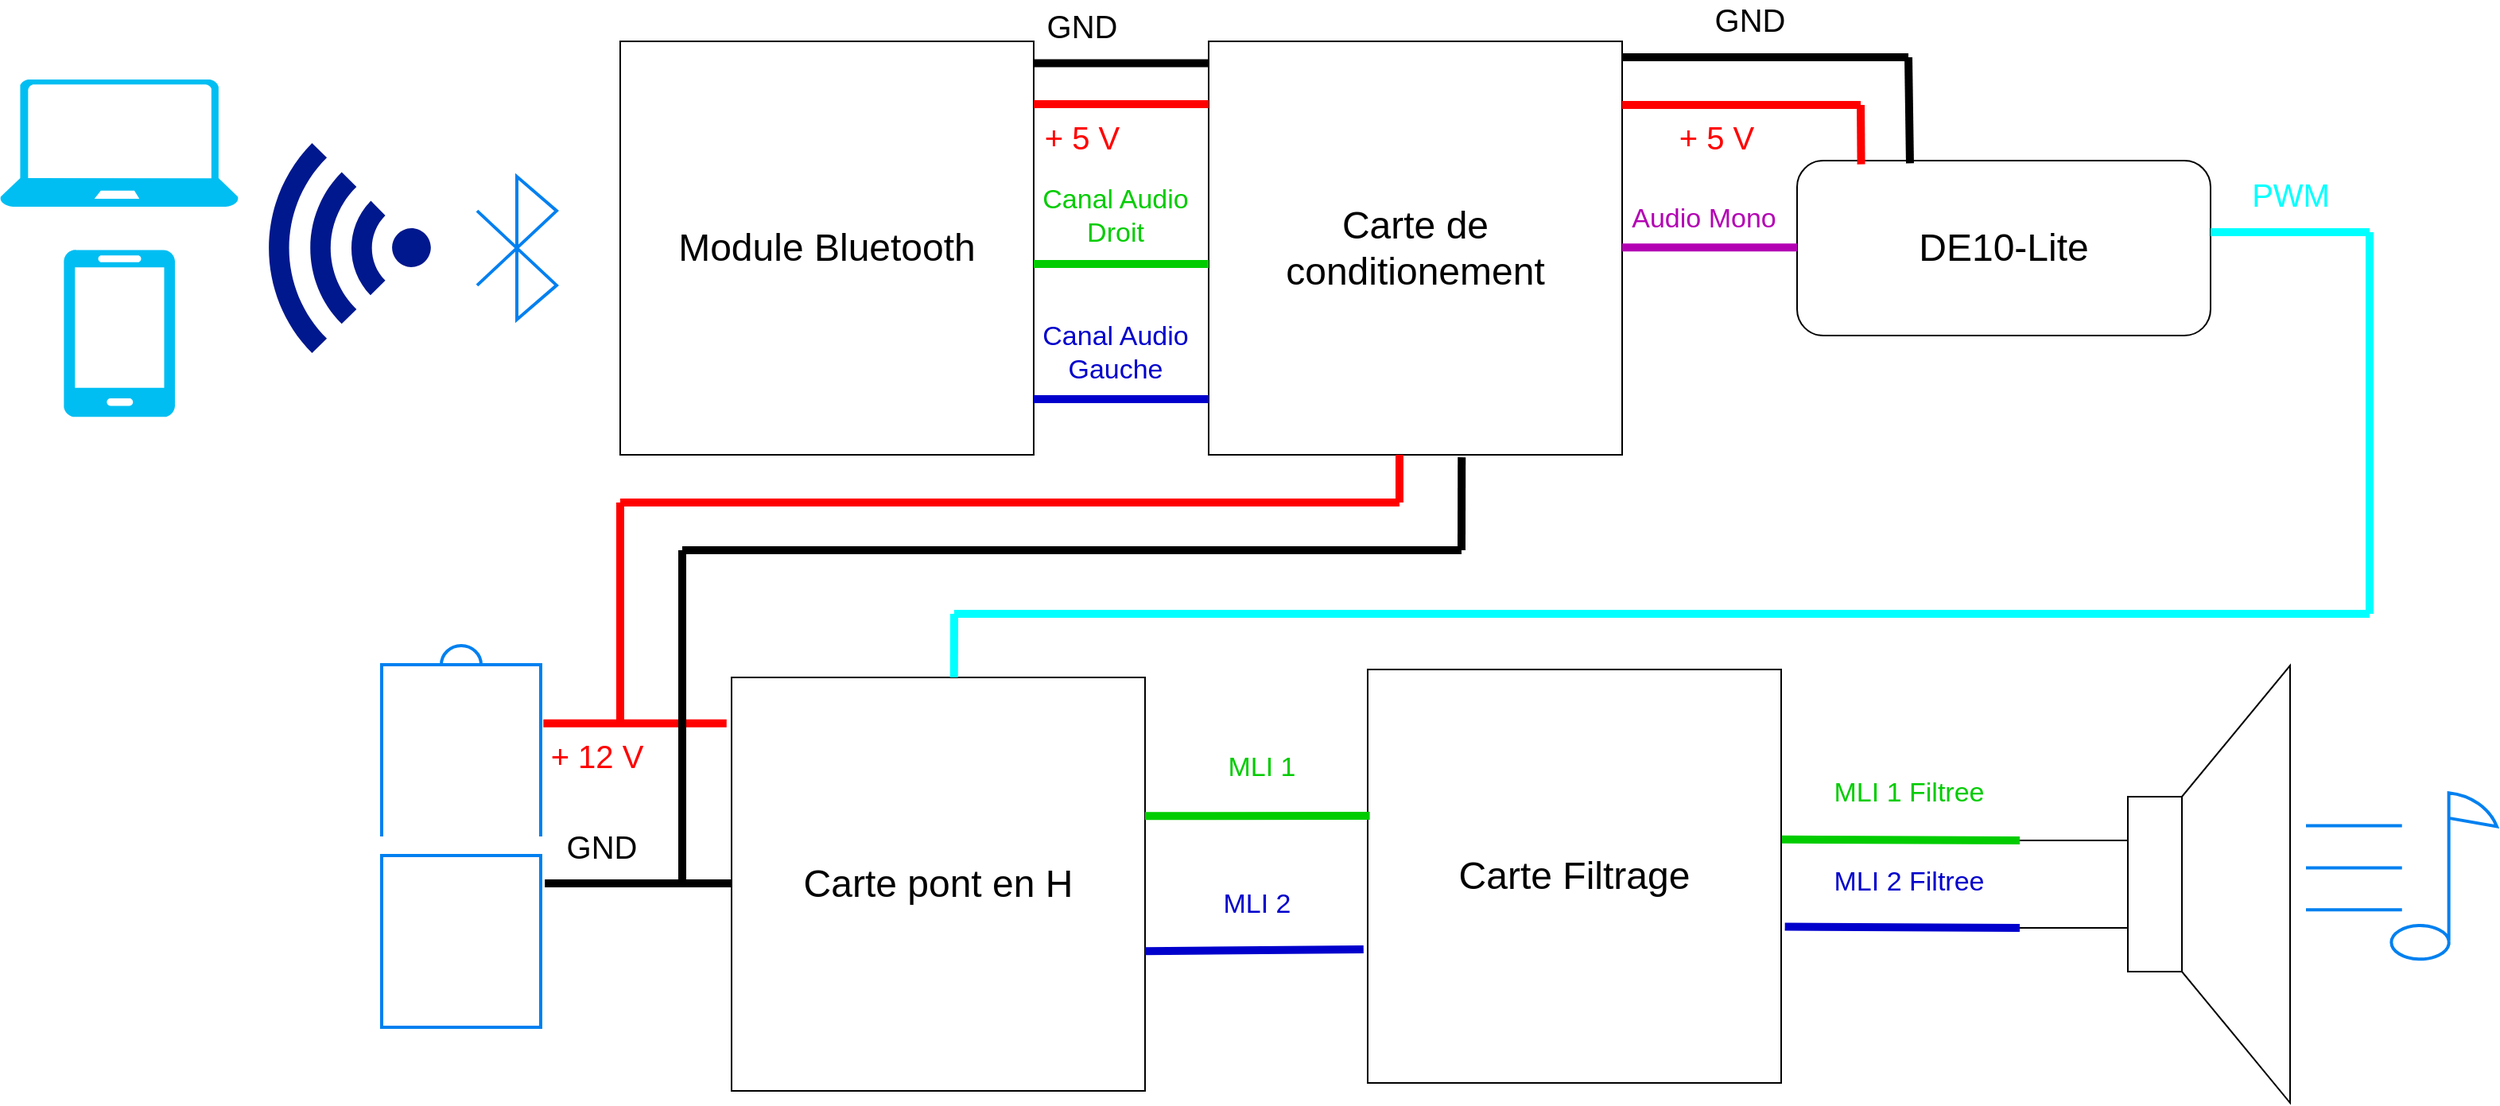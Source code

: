 <mxfile version="24.4.0" type="device">
  <diagram name="Page-1" id="syD8DlurnCnLwDXA0f9E">
    <mxGraphModel dx="3726" dy="1406" grid="1" gridSize="10" guides="1" tooltips="1" connect="1" arrows="1" fold="1" page="1" pageScale="1" pageWidth="827" pageHeight="1169" math="0" shadow="0">
      <root>
        <mxCell id="0" />
        <mxCell id="1" parent="0" />
        <mxCell id="T6KaMjCdg2ulaxOOMzz2-3" value="&lt;font style=&quot;font-size: 24px;&quot;&gt;Carte de conditionement&lt;/font&gt;" style="whiteSpace=wrap;html=1;aspect=fixed;" parent="1" vertex="1">
          <mxGeometry x="-160" y="360" width="260" height="260" as="geometry" />
        </mxCell>
        <mxCell id="T6KaMjCdg2ulaxOOMzz2-4" value="&lt;font style=&quot;font-size: 24px;&quot;&gt;Carte pont en H&lt;/font&gt;" style="whiteSpace=wrap;html=1;aspect=fixed;" parent="1" vertex="1">
          <mxGeometry x="-460" y="760" width="260" height="260" as="geometry" />
        </mxCell>
        <mxCell id="T6KaMjCdg2ulaxOOMzz2-5" value="&lt;font style=&quot;font-size: 24px;&quot;&gt;Carte Filtrage&lt;/font&gt;" style="whiteSpace=wrap;html=1;aspect=fixed;" parent="1" vertex="1">
          <mxGeometry x="-60" y="755" width="260" height="260" as="geometry" />
        </mxCell>
        <mxCell id="T6KaMjCdg2ulaxOOMzz2-6" value="&lt;font style=&quot;font-size: 24px;&quot;&gt;Module Bluetooth&lt;/font&gt;" style="whiteSpace=wrap;html=1;aspect=fixed;" parent="1" vertex="1">
          <mxGeometry x="-530" y="360" width="260" height="260" as="geometry" />
        </mxCell>
        <mxCell id="uKnK6LyMqeHW5GNhJm-Y-1" value="" style="aspect=fixed;pointerEvents=1;shadow=0;dashed=0;html=1;strokeColor=none;labelPosition=center;verticalLabelPosition=bottom;verticalAlign=top;align=center;fillColor=#00188D;shape=mxgraph.mscae.enterprise.wireless_connection;rotation=-180;" vertex="1" parent="1">
          <mxGeometry x="-760" y="423.95" width="110.97" height="132.11" as="geometry" />
        </mxCell>
        <mxCell id="uKnK6LyMqeHW5GNhJm-Y-3" value="" style="html=1;verticalLabelPosition=bottom;align=center;labelBackgroundColor=#ffffff;verticalAlign=top;strokeWidth=2;strokeColor=#0080F0;shadow=0;dashed=0;shape=mxgraph.ios7.icons.bluetooth;pointerEvents=1" vertex="1" parent="1">
          <mxGeometry x="-620" y="445" width="50" height="90" as="geometry" />
        </mxCell>
        <mxCell id="uKnK6LyMqeHW5GNhJm-Y-4" value="" style="verticalLabelPosition=bottom;html=1;verticalAlign=top;align=center;strokeColor=none;fillColor=#00BEF2;shape=mxgraph.azure.laptop;pointerEvents=1;" vertex="1" parent="1">
          <mxGeometry x="-920" y="383.96" width="150" height="80" as="geometry" />
        </mxCell>
        <mxCell id="uKnK6LyMqeHW5GNhJm-Y-5" value="" style="verticalLabelPosition=bottom;html=1;verticalAlign=top;align=center;strokeColor=none;fillColor=#00BEF2;shape=mxgraph.azure.mobile;pointerEvents=1;" vertex="1" parent="1">
          <mxGeometry x="-880" y="491.07" width="70" height="105" as="geometry" />
        </mxCell>
        <mxCell id="uKnK6LyMqeHW5GNhJm-Y-6" value="&lt;font style=&quot;font-size: 24px;&quot;&gt;DE10-Lite&lt;/font&gt;" style="rounded=1;whiteSpace=wrap;html=1;" vertex="1" parent="1">
          <mxGeometry x="210" y="435.01" width="260" height="110" as="geometry" />
        </mxCell>
        <mxCell id="uKnK6LyMqeHW5GNhJm-Y-8" value="" style="endArrow=none;html=1;rounded=0;exitX=1;exitY=0.053;exitDx=0;exitDy=0;exitPerimeter=0;entryX=0.001;entryY=0.053;entryDx=0;entryDy=0;entryPerimeter=0;strokeWidth=5;" edge="1" parent="1" source="T6KaMjCdg2ulaxOOMzz2-6" target="T6KaMjCdg2ulaxOOMzz2-3">
          <mxGeometry width="50" height="50" relative="1" as="geometry">
            <mxPoint x="-250" y="410" as="sourcePoint" />
            <mxPoint x="-200" y="360" as="targetPoint" />
          </mxGeometry>
        </mxCell>
        <mxCell id="uKnK6LyMqeHW5GNhJm-Y-9" value="GND" style="edgeLabel;html=1;align=center;verticalAlign=middle;resizable=0;points=[];fontSize=20;" vertex="1" connectable="0" parent="uKnK6LyMqeHW5GNhJm-Y-8">
          <mxGeometry x="0.444" y="-1" relative="1" as="geometry">
            <mxPoint x="-50" y="-25" as="offset" />
          </mxGeometry>
        </mxCell>
        <mxCell id="uKnK6LyMqeHW5GNhJm-Y-10" value="" style="endArrow=none;html=1;rounded=0;exitX=1;exitY=0.053;exitDx=0;exitDy=0;exitPerimeter=0;entryX=0.001;entryY=0.053;entryDx=0;entryDy=0;entryPerimeter=0;strokeWidth=5;strokeColor=#FF0000;" edge="1" parent="1">
          <mxGeometry width="50" height="50" relative="1" as="geometry">
            <mxPoint x="-270" y="399.52" as="sourcePoint" />
            <mxPoint x="-160" y="399.52" as="targetPoint" />
          </mxGeometry>
        </mxCell>
        <mxCell id="uKnK6LyMqeHW5GNhJm-Y-11" value="&lt;font color=&quot;#ff0000&quot; style=&quot;font-size: 20px;&quot;&gt;+ 5 V&lt;/font&gt;" style="edgeLabel;html=1;align=center;verticalAlign=middle;resizable=0;points=[];fontSize=20;" vertex="1" connectable="0" parent="uKnK6LyMqeHW5GNhJm-Y-10">
          <mxGeometry x="0.444" y="-1" relative="1" as="geometry">
            <mxPoint x="-50" y="19" as="offset" />
          </mxGeometry>
        </mxCell>
        <mxCell id="uKnK6LyMqeHW5GNhJm-Y-12" value="" style="endArrow=none;html=1;rounded=0;exitX=1;exitY=0.053;exitDx=0;exitDy=0;exitPerimeter=0;entryX=0.001;entryY=0.053;entryDx=0;entryDy=0;entryPerimeter=0;strokeWidth=5;strokeColor=#0000CC;" edge="1" parent="1">
          <mxGeometry width="50" height="50" relative="1" as="geometry">
            <mxPoint x="-270" y="585" as="sourcePoint" />
            <mxPoint x="-160" y="585" as="targetPoint" />
          </mxGeometry>
        </mxCell>
        <mxCell id="uKnK6LyMqeHW5GNhJm-Y-13" value="&lt;font style=&quot;font-size: 17px;&quot;&gt;Canal Audio&lt;/font&gt;&lt;div&gt;&lt;font style=&quot;font-size: 17px;&quot;&gt;Gauche&lt;/font&gt;&lt;/div&gt;" style="edgeLabel;html=1;align=center;verticalAlign=middle;resizable=0;points=[];fontColor=#0000CC;fontSize=17;" vertex="1" connectable="0" parent="uKnK6LyMqeHW5GNhJm-Y-12">
          <mxGeometry x="0.444" y="-1" relative="1" as="geometry">
            <mxPoint x="-29" y="-30" as="offset" />
          </mxGeometry>
        </mxCell>
        <mxCell id="uKnK6LyMqeHW5GNhJm-Y-14" value="" style="endArrow=none;html=1;rounded=0;exitX=1;exitY=0.053;exitDx=0;exitDy=0;exitPerimeter=0;entryX=0.001;entryY=0.053;entryDx=0;entryDy=0;entryPerimeter=0;strokeWidth=5;strokeColor=#00CC00;" edge="1" parent="1">
          <mxGeometry width="50" height="50" relative="1" as="geometry">
            <mxPoint x="-270" y="500" as="sourcePoint" />
            <mxPoint x="-160" y="500" as="targetPoint" />
          </mxGeometry>
        </mxCell>
        <mxCell id="uKnK6LyMqeHW5GNhJm-Y-15" value="&lt;font style=&quot;font-size: 17px;&quot;&gt;Canal Audio&lt;/font&gt;&lt;div style=&quot;font-size: 17px;&quot;&gt;&lt;font style=&quot;font-size: 17px;&quot;&gt;Droit&lt;/font&gt;&lt;/div&gt;" style="edgeLabel;html=1;align=center;verticalAlign=middle;resizable=0;points=[];fontColor=#00CC00;fontSize=17;" vertex="1" connectable="0" parent="uKnK6LyMqeHW5GNhJm-Y-14">
          <mxGeometry x="0.444" y="-1" relative="1" as="geometry">
            <mxPoint x="-29" y="-31" as="offset" />
          </mxGeometry>
        </mxCell>
        <mxCell id="uKnK6LyMqeHW5GNhJm-Y-20" value="" style="endArrow=none;html=1;rounded=0;exitX=1;exitY=0.053;exitDx=0;exitDy=0;exitPerimeter=0;strokeWidth=5;" edge="1" parent="1">
          <mxGeometry width="50" height="50" relative="1" as="geometry">
            <mxPoint x="100" y="370" as="sourcePoint" />
            <mxPoint x="280" y="370" as="targetPoint" />
          </mxGeometry>
        </mxCell>
        <mxCell id="uKnK6LyMqeHW5GNhJm-Y-21" value="GND" style="edgeLabel;html=1;align=center;verticalAlign=middle;resizable=0;points=[];fontSize=20;" vertex="1" connectable="0" parent="uKnK6LyMqeHW5GNhJm-Y-20">
          <mxGeometry x="0.444" y="-1" relative="1" as="geometry">
            <mxPoint x="-50" y="-25" as="offset" />
          </mxGeometry>
        </mxCell>
        <mxCell id="uKnK6LyMqeHW5GNhJm-Y-22" value="" style="endArrow=none;html=1;rounded=0;exitX=1;exitY=0.053;exitDx=0;exitDy=0;exitPerimeter=0;strokeWidth=5;strokeColor=#FF0000;" edge="1" parent="1">
          <mxGeometry width="50" height="50" relative="1" as="geometry">
            <mxPoint x="100" y="400" as="sourcePoint" />
            <mxPoint x="250" y="400" as="targetPoint" />
          </mxGeometry>
        </mxCell>
        <mxCell id="uKnK6LyMqeHW5GNhJm-Y-23" value="&lt;font color=&quot;#ff0000&quot; style=&quot;font-size: 20px;&quot;&gt;+ 5 V&lt;/font&gt;" style="edgeLabel;html=1;align=center;verticalAlign=middle;resizable=0;points=[];fontSize=20;" vertex="1" connectable="0" parent="uKnK6LyMqeHW5GNhJm-Y-22">
          <mxGeometry x="0.444" y="-1" relative="1" as="geometry">
            <mxPoint x="-50" y="19" as="offset" />
          </mxGeometry>
        </mxCell>
        <mxCell id="uKnK6LyMqeHW5GNhJm-Y-24" value="" style="endArrow=none;html=1;rounded=0;exitX=1;exitY=0.053;exitDx=0;exitDy=0;exitPerimeter=0;entryX=0.001;entryY=0.053;entryDx=0;entryDy=0;entryPerimeter=0;strokeWidth=5;strokeColor=#B300B3;" edge="1" parent="1">
          <mxGeometry width="50" height="50" relative="1" as="geometry">
            <mxPoint x="100" y="489.62" as="sourcePoint" />
            <mxPoint x="210" y="489.62" as="targetPoint" />
          </mxGeometry>
        </mxCell>
        <mxCell id="uKnK6LyMqeHW5GNhJm-Y-25" value="&lt;font style=&quot;font-size: 17px;&quot;&gt;Audio Mono&lt;/font&gt;" style="edgeLabel;html=1;align=center;verticalAlign=middle;resizable=0;points=[];fontSize=20;fontColor=#B300B3;" vertex="1" connectable="0" parent="uKnK6LyMqeHW5GNhJm-Y-24">
          <mxGeometry x="0.444" y="-1" relative="1" as="geometry">
            <mxPoint x="-29" y="-21" as="offset" />
          </mxGeometry>
        </mxCell>
        <mxCell id="uKnK6LyMqeHW5GNhJm-Y-26" value="" style="endArrow=none;html=1;rounded=0;strokeWidth=5;strokeColor=#FF0000;entryX=0.155;entryY=0.021;entryDx=0;entryDy=0;entryPerimeter=0;" edge="1" parent="1" target="uKnK6LyMqeHW5GNhJm-Y-6">
          <mxGeometry width="50" height="50" relative="1" as="geometry">
            <mxPoint x="250" y="400" as="sourcePoint" />
            <mxPoint x="260" y="410" as="targetPoint" />
          </mxGeometry>
        </mxCell>
        <mxCell id="uKnK6LyMqeHW5GNhJm-Y-28" value="" style="endArrow=none;html=1;rounded=0;strokeWidth=5;entryX=0.273;entryY=0.015;entryDx=0;entryDy=0;entryPerimeter=0;" edge="1" parent="1" target="uKnK6LyMqeHW5GNhJm-Y-6">
          <mxGeometry width="50" height="50" relative="1" as="geometry">
            <mxPoint x="280" y="370" as="sourcePoint" />
            <mxPoint x="290" y="380" as="targetPoint" />
          </mxGeometry>
        </mxCell>
        <mxCell id="uKnK6LyMqeHW5GNhJm-Y-30" value="" style="endArrow=none;html=1;rounded=0;exitX=1;exitY=0.053;exitDx=0;exitDy=0;exitPerimeter=0;strokeWidth=5;strokeColor=#00FFFF;" edge="1" parent="1">
          <mxGeometry width="50" height="50" relative="1" as="geometry">
            <mxPoint x="470" y="480" as="sourcePoint" />
            <mxPoint x="570" y="480" as="targetPoint" />
          </mxGeometry>
        </mxCell>
        <mxCell id="uKnK6LyMqeHW5GNhJm-Y-31" value="&lt;font color=&quot;#00ffff&quot;&gt;PWM&lt;/font&gt;" style="edgeLabel;html=1;align=center;verticalAlign=middle;resizable=0;points=[];fontSize=20;" vertex="1" connectable="0" parent="uKnK6LyMqeHW5GNhJm-Y-30">
          <mxGeometry x="0.444" y="-1" relative="1" as="geometry">
            <mxPoint x="-22" y="-25" as="offset" />
          </mxGeometry>
        </mxCell>
        <mxCell id="uKnK6LyMqeHW5GNhJm-Y-32" value="" style="endArrow=none;html=1;rounded=0;strokeWidth=5;strokeColor=#00FFFF;" edge="1" parent="1">
          <mxGeometry width="50" height="50" relative="1" as="geometry">
            <mxPoint x="570" y="480" as="sourcePoint" />
            <mxPoint x="570" y="720" as="targetPoint" />
          </mxGeometry>
        </mxCell>
        <mxCell id="uKnK6LyMqeHW5GNhJm-Y-34" value="" style="endArrow=none;html=1;rounded=0;strokeWidth=5;strokeColor=#00FFFF;" edge="1" parent="1">
          <mxGeometry width="50" height="50" relative="1" as="geometry">
            <mxPoint x="-320" y="720" as="sourcePoint" />
            <mxPoint x="570" y="720" as="targetPoint" />
          </mxGeometry>
        </mxCell>
        <mxCell id="uKnK6LyMqeHW5GNhJm-Y-35" value="" style="endArrow=none;html=1;rounded=0;strokeWidth=5;strokeColor=#00FFFF;entryX=0.538;entryY=0;entryDx=0;entryDy=0;entryPerimeter=0;" edge="1" parent="1" target="T6KaMjCdg2ulaxOOMzz2-4">
          <mxGeometry width="50" height="50" relative="1" as="geometry">
            <mxPoint x="-320" y="720" as="sourcePoint" />
            <mxPoint x="610" y="690" as="targetPoint" />
          </mxGeometry>
        </mxCell>
        <mxCell id="uKnK6LyMqeHW5GNhJm-Y-36" value="" style="endArrow=none;html=1;rounded=0;exitX=1;exitY=0.053;exitDx=0;exitDy=0;exitPerimeter=0;entryX=-0.01;entryY=0.154;entryDx=0;entryDy=0;entryPerimeter=0;strokeWidth=5;" edge="1" parent="1">
          <mxGeometry width="50" height="50" relative="1" as="geometry">
            <mxPoint x="-577.4" y="889.52" as="sourcePoint" />
            <mxPoint x="-460.0" y="889.56" as="targetPoint" />
          </mxGeometry>
        </mxCell>
        <mxCell id="uKnK6LyMqeHW5GNhJm-Y-37" value="GND" style="edgeLabel;html=1;align=center;verticalAlign=middle;resizable=0;points=[];fontSize=20;" vertex="1" connectable="0" parent="uKnK6LyMqeHW5GNhJm-Y-36">
          <mxGeometry x="0.444" y="-1" relative="1" as="geometry">
            <mxPoint x="-50" y="-25" as="offset" />
          </mxGeometry>
        </mxCell>
        <mxCell id="uKnK6LyMqeHW5GNhJm-Y-38" value="" style="endArrow=none;html=1;rounded=0;exitX=1.006;exitY=0.144;exitDx=0;exitDy=0;exitPerimeter=0;entryX=-0.012;entryY=0.111;entryDx=0;entryDy=0;strokeWidth=5;strokeColor=#FF0000;entryPerimeter=0;" edge="1" parent="1" target="T6KaMjCdg2ulaxOOMzz2-4">
          <mxGeometry width="50" height="50" relative="1" as="geometry">
            <mxPoint x="-578.32" y="788.88" as="sourcePoint" />
            <mxPoint x="-470" y="825.52" as="targetPoint" />
          </mxGeometry>
        </mxCell>
        <mxCell id="uKnK6LyMqeHW5GNhJm-Y-39" value="&lt;font color=&quot;#ff0000&quot; style=&quot;font-size: 20px;&quot;&gt;+ 12 V&lt;/font&gt;" style="edgeLabel;html=1;align=center;verticalAlign=middle;resizable=0;points=[];fontSize=20;" vertex="1" connectable="0" parent="uKnK6LyMqeHW5GNhJm-Y-38">
          <mxGeometry x="0.444" y="-1" relative="1" as="geometry">
            <mxPoint x="-50" y="19" as="offset" />
          </mxGeometry>
        </mxCell>
        <mxCell id="uKnK6LyMqeHW5GNhJm-Y-40" value="" style="endArrow=none;html=1;rounded=0;strokeWidth=5;strokeColor=#FF0000;" edge="1" parent="1">
          <mxGeometry width="50" height="50" relative="1" as="geometry">
            <mxPoint x="-530" y="790" as="sourcePoint" />
            <mxPoint x="-530" y="650" as="targetPoint" />
          </mxGeometry>
        </mxCell>
        <mxCell id="uKnK6LyMqeHW5GNhJm-Y-42" value="" style="endArrow=none;html=1;rounded=0;strokeWidth=5;strokeColor=#FF0000;" edge="1" parent="1">
          <mxGeometry width="50" height="50" relative="1" as="geometry">
            <mxPoint x="-40" y="650" as="sourcePoint" />
            <mxPoint x="-530" y="650" as="targetPoint" />
          </mxGeometry>
        </mxCell>
        <mxCell id="uKnK6LyMqeHW5GNhJm-Y-43" value="" style="endArrow=none;html=1;rounded=0;strokeWidth=5;strokeColor=#FF0000;" edge="1" parent="1">
          <mxGeometry width="50" height="50" relative="1" as="geometry">
            <mxPoint x="-40" y="650" as="sourcePoint" />
            <mxPoint x="-40" y="620" as="targetPoint" />
          </mxGeometry>
        </mxCell>
        <mxCell id="uKnK6LyMqeHW5GNhJm-Y-44" value="" style="endArrow=none;html=1;rounded=0;strokeWidth=5;strokeColor=#000000;" edge="1" parent="1">
          <mxGeometry width="50" height="50" relative="1" as="geometry">
            <mxPoint x="-491" y="890" as="sourcePoint" />
            <mxPoint x="-491" y="680" as="targetPoint" />
          </mxGeometry>
        </mxCell>
        <mxCell id="uKnK6LyMqeHW5GNhJm-Y-45" value="" style="endArrow=none;html=1;rounded=0;strokeWidth=5;strokeColor=#000000;" edge="1" parent="1">
          <mxGeometry width="50" height="50" relative="1" as="geometry">
            <mxPoint x="-1" y="680" as="sourcePoint" />
            <mxPoint x="-491" y="680" as="targetPoint" />
          </mxGeometry>
        </mxCell>
        <mxCell id="uKnK6LyMqeHW5GNhJm-Y-46" value="" style="endArrow=none;html=1;rounded=0;strokeWidth=5;strokeColor=#000000;entryX=0.612;entryY=1.006;entryDx=0;entryDy=0;entryPerimeter=0;" edge="1" parent="1" target="T6KaMjCdg2ulaxOOMzz2-3">
          <mxGeometry width="50" height="50" relative="1" as="geometry">
            <mxPoint x="-1" y="680" as="sourcePoint" />
            <mxPoint x="-1" y="650" as="targetPoint" />
          </mxGeometry>
        </mxCell>
        <mxCell id="uKnK6LyMqeHW5GNhJm-Y-47" value="" style="endArrow=none;html=1;rounded=0;exitX=1;exitY=0.053;exitDx=0;exitDy=0;exitPerimeter=0;entryX=-0.01;entryY=0.677;entryDx=0;entryDy=0;entryPerimeter=0;strokeWidth=5;strokeColor=#0000CC;" edge="1" parent="1" target="T6KaMjCdg2ulaxOOMzz2-5">
          <mxGeometry width="50" height="50" relative="1" as="geometry">
            <mxPoint x="-200" y="932.13" as="sourcePoint" />
            <mxPoint x="-90" y="932.13" as="targetPoint" />
          </mxGeometry>
        </mxCell>
        <mxCell id="uKnK6LyMqeHW5GNhJm-Y-48" value="MLI 2" style="edgeLabel;html=1;align=center;verticalAlign=middle;resizable=0;points=[];fontColor=#0000CC;fontSize=17;" vertex="1" connectable="0" parent="uKnK6LyMqeHW5GNhJm-Y-47">
          <mxGeometry x="0.444" y="-1" relative="1" as="geometry">
            <mxPoint x="-29" y="-30" as="offset" />
          </mxGeometry>
        </mxCell>
        <mxCell id="uKnK6LyMqeHW5GNhJm-Y-49" value="" style="endArrow=none;html=1;rounded=0;exitX=1;exitY=0.053;exitDx=0;exitDy=0;exitPerimeter=0;entryX=0.005;entryY=0.354;entryDx=0;entryDy=0;entryPerimeter=0;strokeWidth=5;strokeColor=#00CC00;" edge="1" parent="1" target="T6KaMjCdg2ulaxOOMzz2-5">
          <mxGeometry width="50" height="50" relative="1" as="geometry">
            <mxPoint x="-200" y="847.13" as="sourcePoint" />
            <mxPoint x="-90" y="847.13" as="targetPoint" />
          </mxGeometry>
        </mxCell>
        <mxCell id="uKnK6LyMqeHW5GNhJm-Y-50" value="MLI 1" style="edgeLabel;html=1;align=center;verticalAlign=middle;resizable=0;points=[];fontColor=#00CC00;fontSize=17;" vertex="1" connectable="0" parent="uKnK6LyMqeHW5GNhJm-Y-49">
          <mxGeometry x="0.444" y="-1" relative="1" as="geometry">
            <mxPoint x="-29" y="-31" as="offset" />
          </mxGeometry>
        </mxCell>
        <mxCell id="uKnK6LyMqeHW5GNhJm-Y-51" value="" style="endArrow=none;html=1;rounded=0;exitX=1.009;exitY=0.622;exitDx=0;exitDy=0;exitPerimeter=0;entryX=0;entryY=0.6;entryDx=0;entryDy=0;entryPerimeter=0;strokeWidth=5;strokeColor=#0000CC;" edge="1" parent="1" source="T6KaMjCdg2ulaxOOMzz2-5" target="uKnK6LyMqeHW5GNhJm-Y-56">
          <mxGeometry width="50" height="50" relative="1" as="geometry">
            <mxPoint x="200" y="921.13" as="sourcePoint" />
            <mxPoint x="337" y="920" as="targetPoint" />
          </mxGeometry>
        </mxCell>
        <mxCell id="uKnK6LyMqeHW5GNhJm-Y-52" value="MLI 2 Filtree" style="edgeLabel;html=1;align=center;verticalAlign=middle;resizable=0;points=[];fontColor=#0000CC;fontSize=17;" vertex="1" connectable="0" parent="uKnK6LyMqeHW5GNhJm-Y-51">
          <mxGeometry x="0.444" y="-1" relative="1" as="geometry">
            <mxPoint x="-29" y="-30" as="offset" />
          </mxGeometry>
        </mxCell>
        <mxCell id="uKnK6LyMqeHW5GNhJm-Y-53" value="" style="endArrow=none;html=1;rounded=0;exitX=1.002;exitY=0.411;exitDx=0;exitDy=0;exitPerimeter=0;entryX=0;entryY=0.4;entryDx=0;entryDy=0;entryPerimeter=0;strokeWidth=5;strokeColor=#00CC00;" edge="1" parent="1" source="T6KaMjCdg2ulaxOOMzz2-5" target="uKnK6LyMqeHW5GNhJm-Y-56">
          <mxGeometry width="50" height="50" relative="1" as="geometry">
            <mxPoint x="200" y="847.57" as="sourcePoint" />
            <mxPoint x="341" y="847.44" as="targetPoint" />
          </mxGeometry>
        </mxCell>
        <mxCell id="uKnK6LyMqeHW5GNhJm-Y-54" value="MLI 1 Filtree" style="edgeLabel;html=1;align=center;verticalAlign=middle;resizable=0;points=[];fontColor=#00CC00;fontSize=17;" vertex="1" connectable="0" parent="uKnK6LyMqeHW5GNhJm-Y-53">
          <mxGeometry x="0.444" y="-1" relative="1" as="geometry">
            <mxPoint x="-29" y="-31" as="offset" />
          </mxGeometry>
        </mxCell>
        <mxCell id="uKnK6LyMqeHW5GNhJm-Y-55" value="" style="html=1;verticalLabelPosition=bottom;align=center;labelBackgroundColor=#ffffff;verticalAlign=top;strokeWidth=2;strokeColor=#0080F0;shadow=0;dashed=0;shape=mxgraph.ios7.icons.note;pointerEvents=1" vertex="1" parent="1">
          <mxGeometry x="530" y="832.58" width="120" height="104.85" as="geometry" />
        </mxCell>
        <mxCell id="uKnK6LyMqeHW5GNhJm-Y-56" value="" style="pointerEvents=1;verticalLabelPosition=bottom;shadow=0;dashed=0;align=center;html=1;verticalAlign=top;shape=mxgraph.electrical.electro-mechanical.loudspeaker;" vertex="1" parent="1">
          <mxGeometry x="350" y="752.5" width="170" height="275.01" as="geometry" />
        </mxCell>
        <mxCell id="uKnK6LyMqeHW5GNhJm-Y-57" value="" style="html=1;verticalLabelPosition=bottom;align=center;labelBackgroundColor=#ffffff;verticalAlign=top;strokeWidth=2;strokeColor=#0080F0;shadow=0;dashed=0;shape=mxgraph.ios7.icons.battery;rotation=-90;" vertex="1" parent="1">
          <mxGeometry x="-750" y="810" width="240" height="100" as="geometry" />
        </mxCell>
      </root>
    </mxGraphModel>
  </diagram>
</mxfile>
